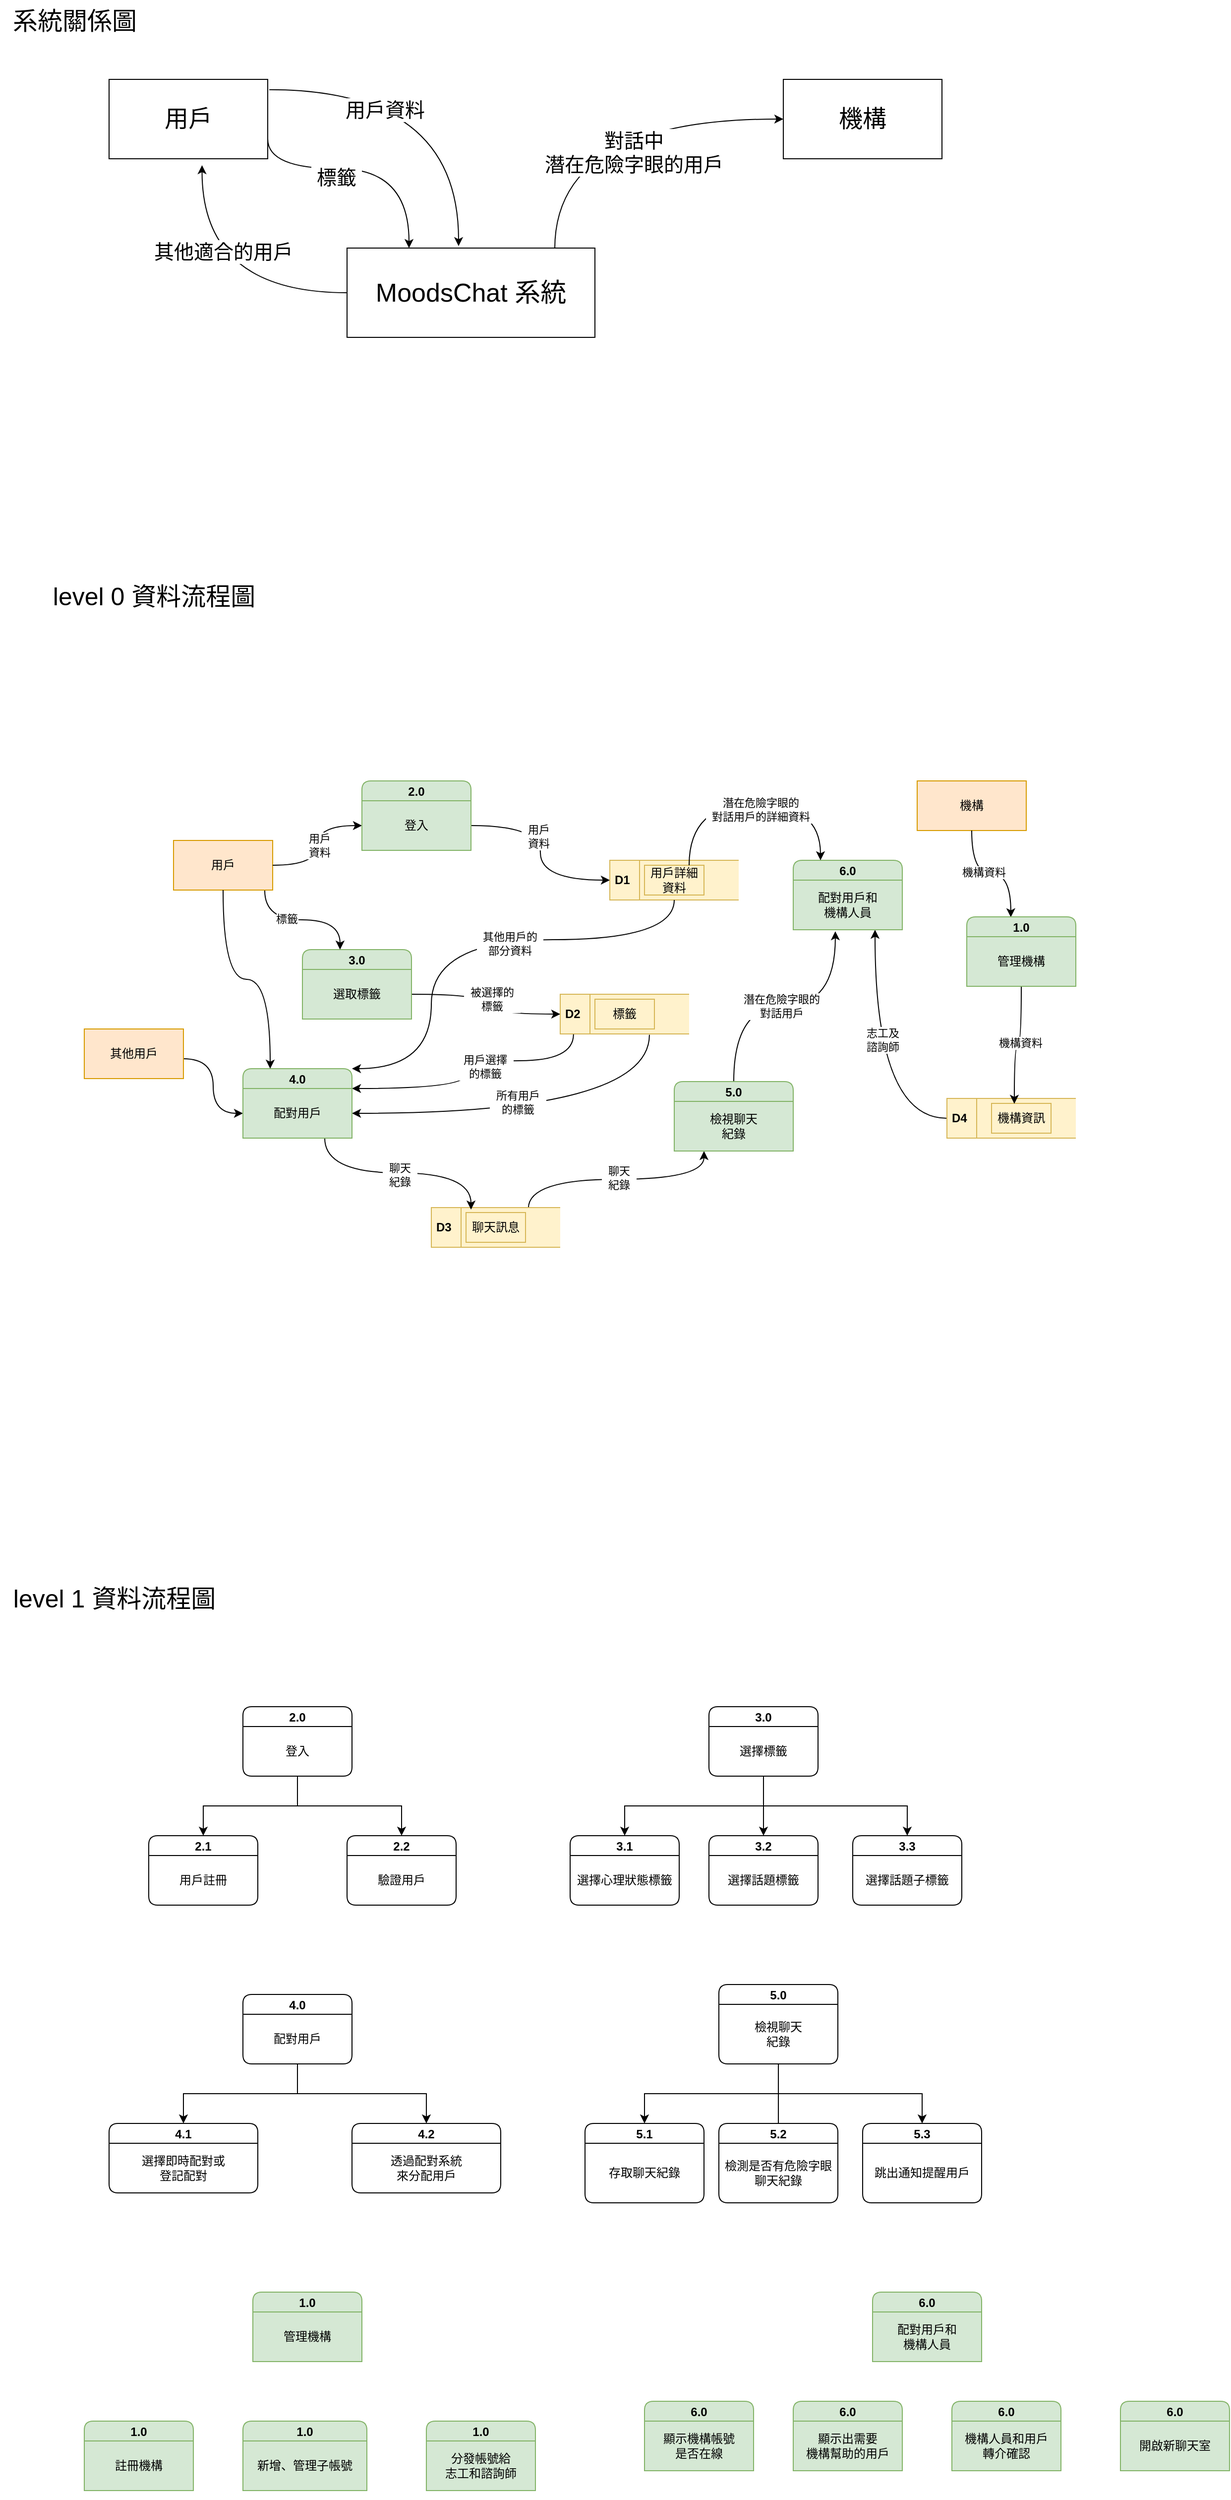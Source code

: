 <mxfile version="22.1.3" type="github">
  <diagram name="Page-1" id="b520641d-4fe3-3701-9064-5fc419738815">
    <mxGraphModel dx="992" dy="1360" grid="1" gridSize="10" guides="1" tooltips="1" connect="1" arrows="1" fold="1" page="1" pageScale="1" pageWidth="1100" pageHeight="850" background="none" math="0" shadow="0">
      <root>
        <mxCell id="0" />
        <mxCell id="1" parent="0" />
        <mxCell id="XSnT0I2E9s_Pdc4EKmwq-57" value="&lt;font style=&quot;font-size: 25px;&quot;&gt;level 0 資料流程圖&lt;/font&gt;" style="text;html=1;align=center;verticalAlign=middle;resizable=0;points=[];autosize=1;strokeColor=none;fillColor=none;" vertex="1" parent="1">
          <mxGeometry x="70" y="-120" width="230" height="40" as="geometry" />
        </mxCell>
        <mxCell id="XSnT0I2E9s_Pdc4EKmwq-67" style="edgeStyle=orthogonalEdgeStyle;orthogonalLoop=1;jettySize=auto;html=1;entryX=0;entryY=0.5;entryDx=0;entryDy=0;exitX=0.838;exitY=0.01;exitDx=0;exitDy=0;exitPerimeter=0;curved=1;" edge="1" parent="1" source="XSnT0I2E9s_Pdc4EKmwq-58" target="XSnT0I2E9s_Pdc4EKmwq-60">
          <mxGeometry relative="1" as="geometry" />
        </mxCell>
        <mxCell id="XSnT0I2E9s_Pdc4EKmwq-69" value="&lt;font style=&quot;font-size: 20px;&quot;&gt;對話中&lt;br&gt;潛在危險字眼的用戶&lt;/font&gt;" style="edgeLabel;html=1;align=center;verticalAlign=middle;resizable=0;points=[];" vertex="1" connectable="0" parent="XSnT0I2E9s_Pdc4EKmwq-67">
          <mxGeometry x="-0.304" y="-2" relative="1" as="geometry">
            <mxPoint x="77" y="28" as="offset" />
          </mxGeometry>
        </mxCell>
        <mxCell id="XSnT0I2E9s_Pdc4EKmwq-58" value="&lt;font style=&quot;font-size: 26px;&quot;&gt;MoodsChat 系統&lt;/font&gt;" style="html=1;dashed=0;whiteSpace=wrap;" vertex="1" parent="1">
          <mxGeometry x="380" y="-450" width="250" height="90" as="geometry" />
        </mxCell>
        <mxCell id="XSnT0I2E9s_Pdc4EKmwq-73" style="edgeStyle=orthogonalEdgeStyle;orthogonalLoop=1;jettySize=auto;html=1;entryX=0.25;entryY=0;entryDx=0;entryDy=0;curved=1;exitX=1;exitY=0.75;exitDx=0;exitDy=0;" edge="1" parent="1" source="XSnT0I2E9s_Pdc4EKmwq-59" target="XSnT0I2E9s_Pdc4EKmwq-58">
          <mxGeometry relative="1" as="geometry">
            <Array as="points">
              <mxPoint x="300" y="-530" />
              <mxPoint x="443" y="-530" />
            </Array>
          </mxGeometry>
        </mxCell>
        <mxCell id="XSnT0I2E9s_Pdc4EKmwq-74" value="&lt;font style=&quot;font-size: 20px;&quot;&gt;&amp;nbsp;標籤&amp;nbsp;&lt;/font&gt;" style="edgeLabel;html=1;align=center;verticalAlign=middle;resizable=0;points=[];" vertex="1" connectable="0" parent="XSnT0I2E9s_Pdc4EKmwq-73">
          <mxGeometry x="-0.35" y="-8" relative="1" as="geometry">
            <mxPoint x="17" as="offset" />
          </mxGeometry>
        </mxCell>
        <mxCell id="XSnT0I2E9s_Pdc4EKmwq-59" value="&lt;font style=&quot;font-size: 24px;&quot;&gt;用戶&lt;/font&gt;" style="html=1;dashed=0;whiteSpace=wrap;" vertex="1" parent="1">
          <mxGeometry x="140" y="-620" width="160" height="80" as="geometry" />
        </mxCell>
        <mxCell id="XSnT0I2E9s_Pdc4EKmwq-60" value="&lt;font style=&quot;font-size: 24px;&quot;&gt;機構&lt;/font&gt;" style="html=1;dashed=0;whiteSpace=wrap;" vertex="1" parent="1">
          <mxGeometry x="820" y="-620" width="160" height="80" as="geometry" />
        </mxCell>
        <mxCell id="XSnT0I2E9s_Pdc4EKmwq-61" style="edgeStyle=orthogonalEdgeStyle;orthogonalLoop=1;jettySize=auto;html=1;curved=1;exitX=1.01;exitY=0.13;exitDx=0;exitDy=0;exitPerimeter=0;entryX=0.45;entryY=-0.022;entryDx=0;entryDy=0;entryPerimeter=0;" edge="1" parent="1" source="XSnT0I2E9s_Pdc4EKmwq-59" target="XSnT0I2E9s_Pdc4EKmwq-58">
          <mxGeometry relative="1" as="geometry">
            <mxPoint x="490" y="-460" as="targetPoint" />
          </mxGeometry>
        </mxCell>
        <mxCell id="XSnT0I2E9s_Pdc4EKmwq-62" value="&lt;font style=&quot;font-size: 20px;&quot;&gt;&amp;nbsp; 用戶資料&amp;nbsp;&amp;nbsp;&lt;/font&gt;" style="edgeLabel;html=1;align=center;verticalAlign=middle;resizable=0;points=[];" vertex="1" connectable="0" parent="XSnT0I2E9s_Pdc4EKmwq-61">
          <mxGeometry x="-0.335" y="-19" relative="1" as="geometry">
            <mxPoint as="offset" />
          </mxGeometry>
        </mxCell>
        <mxCell id="XSnT0I2E9s_Pdc4EKmwq-63" style="edgeStyle=orthogonalEdgeStyle;orthogonalLoop=1;jettySize=auto;html=1;entryX=0.586;entryY=1.081;entryDx=0;entryDy=0;entryPerimeter=0;curved=1;" edge="1" parent="1" source="XSnT0I2E9s_Pdc4EKmwq-58" target="XSnT0I2E9s_Pdc4EKmwq-59">
          <mxGeometry relative="1" as="geometry" />
        </mxCell>
        <mxCell id="XSnT0I2E9s_Pdc4EKmwq-66" value="&lt;font style=&quot;font-size: 20px;&quot;&gt;&amp;nbsp; 其他適合的用戶&amp;nbsp;&amp;nbsp;&lt;/font&gt;" style="edgeLabel;html=1;align=center;verticalAlign=middle;resizable=0;points=[];" vertex="1" connectable="0" parent="XSnT0I2E9s_Pdc4EKmwq-63">
          <mxGeometry x="0.374" y="-21" relative="1" as="geometry">
            <mxPoint as="offset" />
          </mxGeometry>
        </mxCell>
        <mxCell id="XSnT0I2E9s_Pdc4EKmwq-75" value="&lt;font style=&quot;font-size: 25px;&quot;&gt;系統關係圖&lt;/font&gt;" style="text;html=1;align=center;verticalAlign=middle;resizable=0;points=[];autosize=1;strokeColor=none;fillColor=none;" vertex="1" parent="1">
          <mxGeometry x="30" y="-700" width="150" height="40" as="geometry" />
        </mxCell>
        <mxCell id="XSnT0I2E9s_Pdc4EKmwq-78" value="2.0" style="swimlane;fontStyle=1;childLayout=stackLayout;horizontal=1;startSize=20;fillColor=#ffffff;horizontalStack=0;resizeParent=1;resizeParentMax=0;resizeLast=0;collapsible=0;marginBottom=0;swimlaneFillColor=#ffffff;rounded=1;fontFamily=Helvetica;verticalAlign=middle;" vertex="1" parent="1">
          <mxGeometry x="275" y="1020" width="110" height="70" as="geometry" />
        </mxCell>
        <mxCell id="XSnT0I2E9s_Pdc4EKmwq-79" value="登入" style="text;html=1;strokeColor=none;fillColor=none;align=center;verticalAlign=middle;whiteSpace=wrap;rounded=0;" vertex="1" parent="XSnT0I2E9s_Pdc4EKmwq-78">
          <mxGeometry y="20" width="110" height="50" as="geometry" />
        </mxCell>
        <mxCell id="XSnT0I2E9s_Pdc4EKmwq-80" style="edgeStyle=orthogonalEdgeStyle;rounded=0;orthogonalLoop=1;jettySize=auto;html=1;exitX=0.5;exitY=1;exitDx=0;exitDy=0;" edge="1" parent="XSnT0I2E9s_Pdc4EKmwq-78" source="XSnT0I2E9s_Pdc4EKmwq-79" target="XSnT0I2E9s_Pdc4EKmwq-79">
          <mxGeometry relative="1" as="geometry" />
        </mxCell>
        <mxCell id="XSnT0I2E9s_Pdc4EKmwq-82" value="&lt;font style=&quot;font-size: 25px;&quot;&gt;level 1 資料流程圖&lt;/font&gt;" style="text;html=1;align=center;verticalAlign=middle;resizable=0;points=[];autosize=1;strokeColor=none;fillColor=none;" vertex="1" parent="1">
          <mxGeometry x="30" y="890" width="230" height="40" as="geometry" />
        </mxCell>
        <mxCell id="XSnT0I2E9s_Pdc4EKmwq-83" value="2.1" style="swimlane;fontStyle=1;childLayout=stackLayout;horizontal=1;startSize=20;fillColor=#ffffff;horizontalStack=0;resizeParent=1;resizeParentMax=0;resizeLast=0;collapsible=0;marginBottom=0;swimlaneFillColor=#ffffff;rounded=1;fontFamily=Helvetica;verticalAlign=middle;" vertex="1" parent="1">
          <mxGeometry x="180" y="1150" width="110" height="70" as="geometry" />
        </mxCell>
        <mxCell id="XSnT0I2E9s_Pdc4EKmwq-84" value="用戶註冊" style="text;html=1;strokeColor=none;fillColor=none;align=center;verticalAlign=middle;whiteSpace=wrap;rounded=0;" vertex="1" parent="XSnT0I2E9s_Pdc4EKmwq-83">
          <mxGeometry y="20" width="110" height="50" as="geometry" />
        </mxCell>
        <mxCell id="XSnT0I2E9s_Pdc4EKmwq-85" style="edgeStyle=orthogonalEdgeStyle;rounded=0;orthogonalLoop=1;jettySize=auto;html=1;exitX=0.5;exitY=1;exitDx=0;exitDy=0;" edge="1" parent="XSnT0I2E9s_Pdc4EKmwq-83" source="XSnT0I2E9s_Pdc4EKmwq-84" target="XSnT0I2E9s_Pdc4EKmwq-84">
          <mxGeometry relative="1" as="geometry" />
        </mxCell>
        <mxCell id="XSnT0I2E9s_Pdc4EKmwq-86" value="2.2" style="swimlane;fontStyle=1;childLayout=stackLayout;horizontal=1;startSize=20;fillColor=#ffffff;horizontalStack=0;resizeParent=1;resizeParentMax=0;resizeLast=0;collapsible=0;marginBottom=0;swimlaneFillColor=#ffffff;rounded=1;fontFamily=Helvetica;verticalAlign=middle;" vertex="1" parent="1">
          <mxGeometry x="380" y="1150" width="110" height="70" as="geometry" />
        </mxCell>
        <mxCell id="XSnT0I2E9s_Pdc4EKmwq-87" value="驗證用戶" style="text;html=1;strokeColor=none;fillColor=none;align=center;verticalAlign=middle;whiteSpace=wrap;rounded=0;" vertex="1" parent="XSnT0I2E9s_Pdc4EKmwq-86">
          <mxGeometry y="20" width="110" height="50" as="geometry" />
        </mxCell>
        <mxCell id="XSnT0I2E9s_Pdc4EKmwq-88" style="edgeStyle=orthogonalEdgeStyle;rounded=0;orthogonalLoop=1;jettySize=auto;html=1;exitX=0.5;exitY=1;exitDx=0;exitDy=0;" edge="1" parent="XSnT0I2E9s_Pdc4EKmwq-86" source="XSnT0I2E9s_Pdc4EKmwq-87" target="XSnT0I2E9s_Pdc4EKmwq-87">
          <mxGeometry relative="1" as="geometry" />
        </mxCell>
        <mxCell id="XSnT0I2E9s_Pdc4EKmwq-89" style="edgeStyle=orthogonalEdgeStyle;rounded=0;orthogonalLoop=1;jettySize=auto;html=1;entryX=0.5;entryY=0;entryDx=0;entryDy=0;" edge="1" parent="1" source="XSnT0I2E9s_Pdc4EKmwq-79" target="XSnT0I2E9s_Pdc4EKmwq-83">
          <mxGeometry relative="1" as="geometry">
            <mxPoint x="330" y="1130" as="targetPoint" />
          </mxGeometry>
        </mxCell>
        <mxCell id="XSnT0I2E9s_Pdc4EKmwq-90" style="edgeStyle=orthogonalEdgeStyle;rounded=0;orthogonalLoop=1;jettySize=auto;html=1;entryX=0.5;entryY=0;entryDx=0;entryDy=0;" edge="1" parent="1" source="XSnT0I2E9s_Pdc4EKmwq-79" target="XSnT0I2E9s_Pdc4EKmwq-86">
          <mxGeometry relative="1" as="geometry" />
        </mxCell>
        <mxCell id="XSnT0I2E9s_Pdc4EKmwq-91" value="3.0" style="swimlane;fontStyle=1;childLayout=stackLayout;horizontal=1;startSize=20;fillColor=#ffffff;horizontalStack=0;resizeParent=1;resizeParentMax=0;resizeLast=0;collapsible=0;marginBottom=0;swimlaneFillColor=#ffffff;rounded=1;fontFamily=Helvetica;verticalAlign=middle;" vertex="1" parent="1">
          <mxGeometry x="745" y="1020" width="110" height="70" as="geometry" />
        </mxCell>
        <mxCell id="XSnT0I2E9s_Pdc4EKmwq-92" style="edgeStyle=orthogonalEdgeStyle;rounded=0;orthogonalLoop=1;jettySize=auto;html=1;exitX=0.5;exitY=1;exitDx=0;exitDy=0;" edge="1" parent="XSnT0I2E9s_Pdc4EKmwq-91" source="XSnT0I2E9s_Pdc4EKmwq-93" target="XSnT0I2E9s_Pdc4EKmwq-93">
          <mxGeometry relative="1" as="geometry" />
        </mxCell>
        <mxCell id="XSnT0I2E9s_Pdc4EKmwq-93" value="選擇標籤" style="text;html=1;strokeColor=none;fillColor=none;align=center;verticalAlign=middle;whiteSpace=wrap;rounded=0;" vertex="1" parent="XSnT0I2E9s_Pdc4EKmwq-91">
          <mxGeometry y="20" width="110" height="50" as="geometry" />
        </mxCell>
        <mxCell id="XSnT0I2E9s_Pdc4EKmwq-98" value="3.1" style="swimlane;fontStyle=1;childLayout=stackLayout;horizontal=1;startSize=20;fillColor=#ffffff;horizontalStack=0;resizeParent=1;resizeParentMax=0;resizeLast=0;collapsible=0;marginBottom=0;swimlaneFillColor=#ffffff;rounded=1;fontFamily=Helvetica;verticalAlign=middle;" vertex="1" parent="1">
          <mxGeometry x="605" y="1150" width="110" height="70" as="geometry" />
        </mxCell>
        <mxCell id="XSnT0I2E9s_Pdc4EKmwq-99" value="選擇心理狀態標籤" style="text;html=1;strokeColor=none;fillColor=none;align=center;verticalAlign=middle;whiteSpace=wrap;rounded=0;" vertex="1" parent="XSnT0I2E9s_Pdc4EKmwq-98">
          <mxGeometry y="20" width="110" height="50" as="geometry" />
        </mxCell>
        <mxCell id="XSnT0I2E9s_Pdc4EKmwq-100" style="edgeStyle=orthogonalEdgeStyle;rounded=0;orthogonalLoop=1;jettySize=auto;html=1;exitX=0.5;exitY=1;exitDx=0;exitDy=0;" edge="1" parent="XSnT0I2E9s_Pdc4EKmwq-98" source="XSnT0I2E9s_Pdc4EKmwq-99" target="XSnT0I2E9s_Pdc4EKmwq-99">
          <mxGeometry relative="1" as="geometry" />
        </mxCell>
        <mxCell id="XSnT0I2E9s_Pdc4EKmwq-101" style="edgeStyle=orthogonalEdgeStyle;rounded=0;orthogonalLoop=1;jettySize=auto;html=1;entryX=0.5;entryY=0;entryDx=0;entryDy=0;" edge="1" parent="1" source="XSnT0I2E9s_Pdc4EKmwq-93" target="XSnT0I2E9s_Pdc4EKmwq-98">
          <mxGeometry relative="1" as="geometry">
            <Array as="points">
              <mxPoint x="800" y="1120" />
              <mxPoint x="660" y="1120" />
            </Array>
          </mxGeometry>
        </mxCell>
        <mxCell id="XSnT0I2E9s_Pdc4EKmwq-108" value="3.2" style="swimlane;fontStyle=1;childLayout=stackLayout;horizontal=1;startSize=20;fillColor=#ffffff;horizontalStack=0;resizeParent=1;resizeParentMax=0;resizeLast=0;collapsible=0;marginBottom=0;swimlaneFillColor=#ffffff;rounded=1;fontFamily=Helvetica;verticalAlign=middle;" vertex="1" parent="1">
          <mxGeometry x="745" y="1150" width="110" height="70" as="geometry" />
        </mxCell>
        <mxCell id="XSnT0I2E9s_Pdc4EKmwq-109" value="選擇話題標籤" style="text;html=1;strokeColor=none;fillColor=none;align=center;verticalAlign=middle;whiteSpace=wrap;rounded=0;" vertex="1" parent="XSnT0I2E9s_Pdc4EKmwq-108">
          <mxGeometry y="20" width="110" height="50" as="geometry" />
        </mxCell>
        <mxCell id="XSnT0I2E9s_Pdc4EKmwq-110" style="edgeStyle=orthogonalEdgeStyle;rounded=0;orthogonalLoop=1;jettySize=auto;html=1;exitX=0.5;exitY=1;exitDx=0;exitDy=0;" edge="1" parent="XSnT0I2E9s_Pdc4EKmwq-108" source="XSnT0I2E9s_Pdc4EKmwq-109" target="XSnT0I2E9s_Pdc4EKmwq-109">
          <mxGeometry relative="1" as="geometry" />
        </mxCell>
        <mxCell id="XSnT0I2E9s_Pdc4EKmwq-113" style="edgeStyle=orthogonalEdgeStyle;rounded=0;orthogonalLoop=1;jettySize=auto;html=1;" edge="1" parent="1" source="XSnT0I2E9s_Pdc4EKmwq-93" target="XSnT0I2E9s_Pdc4EKmwq-108">
          <mxGeometry relative="1" as="geometry" />
        </mxCell>
        <mxCell id="XSnT0I2E9s_Pdc4EKmwq-114" value="3.3" style="swimlane;fontStyle=1;childLayout=stackLayout;horizontal=1;startSize=20;fillColor=#ffffff;horizontalStack=0;resizeParent=1;resizeParentMax=0;resizeLast=0;collapsible=0;marginBottom=0;swimlaneFillColor=#ffffff;rounded=1;fontFamily=Helvetica;verticalAlign=middle;" vertex="1" parent="1">
          <mxGeometry x="890" y="1150" width="110" height="70" as="geometry" />
        </mxCell>
        <mxCell id="XSnT0I2E9s_Pdc4EKmwq-115" value="選擇話題子標籤" style="text;html=1;strokeColor=none;fillColor=none;align=center;verticalAlign=middle;whiteSpace=wrap;rounded=0;" vertex="1" parent="XSnT0I2E9s_Pdc4EKmwq-114">
          <mxGeometry y="20" width="110" height="50" as="geometry" />
        </mxCell>
        <mxCell id="XSnT0I2E9s_Pdc4EKmwq-116" style="edgeStyle=orthogonalEdgeStyle;rounded=0;orthogonalLoop=1;jettySize=auto;html=1;exitX=0.5;exitY=1;exitDx=0;exitDy=0;" edge="1" parent="XSnT0I2E9s_Pdc4EKmwq-114" source="XSnT0I2E9s_Pdc4EKmwq-115" target="XSnT0I2E9s_Pdc4EKmwq-115">
          <mxGeometry relative="1" as="geometry" />
        </mxCell>
        <mxCell id="XSnT0I2E9s_Pdc4EKmwq-117" style="edgeStyle=orthogonalEdgeStyle;rounded=0;orthogonalLoop=1;jettySize=auto;html=1;entryX=0.5;entryY=0;entryDx=0;entryDy=0;" edge="1" parent="1" source="XSnT0I2E9s_Pdc4EKmwq-93" target="XSnT0I2E9s_Pdc4EKmwq-114">
          <mxGeometry relative="1" as="geometry">
            <Array as="points">
              <mxPoint x="800" y="1120" />
              <mxPoint x="945" y="1120" />
            </Array>
          </mxGeometry>
        </mxCell>
        <mxCell id="XSnT0I2E9s_Pdc4EKmwq-121" value="4.0" style="swimlane;fontStyle=1;childLayout=stackLayout;horizontal=1;startSize=20;fillColor=#ffffff;horizontalStack=0;resizeParent=1;resizeParentMax=0;resizeLast=0;collapsible=0;marginBottom=0;swimlaneFillColor=#ffffff;rounded=1;fontFamily=Helvetica;verticalAlign=middle;" vertex="1" parent="1">
          <mxGeometry x="275" y="1310" width="110" height="70" as="geometry" />
        </mxCell>
        <mxCell id="XSnT0I2E9s_Pdc4EKmwq-122" style="edgeStyle=orthogonalEdgeStyle;rounded=0;orthogonalLoop=1;jettySize=auto;html=1;exitX=0.5;exitY=1;exitDx=0;exitDy=0;" edge="1" parent="XSnT0I2E9s_Pdc4EKmwq-121" source="XSnT0I2E9s_Pdc4EKmwq-123" target="XSnT0I2E9s_Pdc4EKmwq-123">
          <mxGeometry relative="1" as="geometry" />
        </mxCell>
        <mxCell id="XSnT0I2E9s_Pdc4EKmwq-123" value="配對用戶" style="text;html=1;strokeColor=none;fillColor=none;align=center;verticalAlign=middle;whiteSpace=wrap;rounded=0;" vertex="1" parent="XSnT0I2E9s_Pdc4EKmwq-121">
          <mxGeometry y="20" width="110" height="50" as="geometry" />
        </mxCell>
        <mxCell id="XSnT0I2E9s_Pdc4EKmwq-124" value="4.2" style="swimlane;fontStyle=1;childLayout=stackLayout;horizontal=1;startSize=20;fillColor=#ffffff;horizontalStack=0;resizeParent=1;resizeParentMax=0;resizeLast=0;collapsible=0;marginBottom=0;swimlaneFillColor=#ffffff;rounded=1;fontFamily=Helvetica;verticalAlign=middle;" vertex="1" parent="1">
          <mxGeometry x="385" y="1440" width="150" height="70" as="geometry" />
        </mxCell>
        <mxCell id="XSnT0I2E9s_Pdc4EKmwq-125" style="edgeStyle=orthogonalEdgeStyle;rounded=0;orthogonalLoop=1;jettySize=auto;html=1;exitX=0.5;exitY=1;exitDx=0;exitDy=0;" edge="1" parent="XSnT0I2E9s_Pdc4EKmwq-124" source="XSnT0I2E9s_Pdc4EKmwq-126" target="XSnT0I2E9s_Pdc4EKmwq-126">
          <mxGeometry relative="1" as="geometry" />
        </mxCell>
        <mxCell id="XSnT0I2E9s_Pdc4EKmwq-126" value="透過配對系統&lt;br&gt;來分配用戶" style="text;html=1;strokeColor=none;fillColor=none;align=center;verticalAlign=middle;whiteSpace=wrap;rounded=0;" vertex="1" parent="XSnT0I2E9s_Pdc4EKmwq-124">
          <mxGeometry y="20" width="150" height="50" as="geometry" />
        </mxCell>
        <mxCell id="XSnT0I2E9s_Pdc4EKmwq-128" style="edgeStyle=orthogonalEdgeStyle;rounded=0;orthogonalLoop=1;jettySize=auto;html=1;entryX=0.5;entryY=0;entryDx=0;entryDy=0;" edge="1" parent="1" source="XSnT0I2E9s_Pdc4EKmwq-123" target="XSnT0I2E9s_Pdc4EKmwq-124">
          <mxGeometry relative="1" as="geometry" />
        </mxCell>
        <mxCell id="XSnT0I2E9s_Pdc4EKmwq-129" value="4.1" style="swimlane;fontStyle=1;childLayout=stackLayout;horizontal=1;startSize=20;fillColor=#ffffff;horizontalStack=0;resizeParent=1;resizeParentMax=0;resizeLast=0;collapsible=0;marginBottom=0;swimlaneFillColor=#ffffff;rounded=1;fontFamily=Helvetica;verticalAlign=middle;" vertex="1" parent="1">
          <mxGeometry x="140" y="1440" width="150" height="70" as="geometry" />
        </mxCell>
        <mxCell id="XSnT0I2E9s_Pdc4EKmwq-130" style="edgeStyle=orthogonalEdgeStyle;rounded=0;orthogonalLoop=1;jettySize=auto;html=1;exitX=0.5;exitY=1;exitDx=0;exitDy=0;" edge="1" parent="XSnT0I2E9s_Pdc4EKmwq-129" source="XSnT0I2E9s_Pdc4EKmwq-131" target="XSnT0I2E9s_Pdc4EKmwq-131">
          <mxGeometry relative="1" as="geometry" />
        </mxCell>
        <mxCell id="XSnT0I2E9s_Pdc4EKmwq-131" value="選擇即時配對或&lt;br&gt;登記配對" style="text;html=1;strokeColor=none;fillColor=none;align=center;verticalAlign=middle;whiteSpace=wrap;rounded=0;" vertex="1" parent="XSnT0I2E9s_Pdc4EKmwq-129">
          <mxGeometry y="20" width="150" height="50" as="geometry" />
        </mxCell>
        <mxCell id="XSnT0I2E9s_Pdc4EKmwq-133" style="edgeStyle=orthogonalEdgeStyle;rounded=0;orthogonalLoop=1;jettySize=auto;html=1;entryX=0.5;entryY=0;entryDx=0;entryDy=0;" edge="1" parent="1" source="XSnT0I2E9s_Pdc4EKmwq-123" target="XSnT0I2E9s_Pdc4EKmwq-129">
          <mxGeometry relative="1" as="geometry" />
        </mxCell>
        <mxCell id="XSnT0I2E9s_Pdc4EKmwq-144" value="" style="edgeStyle=orthogonalEdgeStyle;rounded=0;orthogonalLoop=1;jettySize=auto;html=1;" edge="1" parent="1" source="XSnT0I2E9s_Pdc4EKmwq-134" target="XSnT0I2E9s_Pdc4EKmwq-143">
          <mxGeometry relative="1" as="geometry" />
        </mxCell>
        <mxCell id="XSnT0I2E9s_Pdc4EKmwq-134" value="5.0" style="swimlane;fontStyle=1;childLayout=stackLayout;horizontal=1;startSize=20;fillColor=#ffffff;horizontalStack=0;resizeParent=1;resizeParentMax=0;resizeLast=0;collapsible=0;marginBottom=0;swimlaneFillColor=#ffffff;rounded=1;fontFamily=Helvetica;verticalAlign=middle;" vertex="1" parent="1">
          <mxGeometry x="755" y="1300" width="120" height="80" as="geometry" />
        </mxCell>
        <mxCell id="XSnT0I2E9s_Pdc4EKmwq-135" style="edgeStyle=orthogonalEdgeStyle;rounded=0;orthogonalLoop=1;jettySize=auto;html=1;exitX=0.5;exitY=1;exitDx=0;exitDy=0;" edge="1" parent="XSnT0I2E9s_Pdc4EKmwq-134" source="XSnT0I2E9s_Pdc4EKmwq-136" target="XSnT0I2E9s_Pdc4EKmwq-136">
          <mxGeometry relative="1" as="geometry" />
        </mxCell>
        <mxCell id="XSnT0I2E9s_Pdc4EKmwq-136" value="檢視聊天&lt;br&gt;紀錄" style="text;html=1;strokeColor=none;fillColor=none;align=center;verticalAlign=middle;whiteSpace=wrap;rounded=0;" vertex="1" parent="XSnT0I2E9s_Pdc4EKmwq-134">
          <mxGeometry y="20" width="120" height="60" as="geometry" />
        </mxCell>
        <mxCell id="XSnT0I2E9s_Pdc4EKmwq-137" value="5.1" style="swimlane;fontStyle=1;childLayout=stackLayout;horizontal=1;startSize=20;fillColor=#ffffff;horizontalStack=0;resizeParent=1;resizeParentMax=0;resizeLast=0;collapsible=0;marginBottom=0;swimlaneFillColor=#ffffff;rounded=1;fontFamily=Helvetica;verticalAlign=middle;" vertex="1" parent="1">
          <mxGeometry x="620" y="1440" width="120" height="80" as="geometry" />
        </mxCell>
        <mxCell id="XSnT0I2E9s_Pdc4EKmwq-138" style="edgeStyle=orthogonalEdgeStyle;rounded=0;orthogonalLoop=1;jettySize=auto;html=1;exitX=0.5;exitY=1;exitDx=0;exitDy=0;" edge="1" parent="XSnT0I2E9s_Pdc4EKmwq-137" source="XSnT0I2E9s_Pdc4EKmwq-139" target="XSnT0I2E9s_Pdc4EKmwq-139">
          <mxGeometry relative="1" as="geometry" />
        </mxCell>
        <mxCell id="XSnT0I2E9s_Pdc4EKmwq-139" value="存取聊天紀錄" style="text;html=1;strokeColor=none;fillColor=none;align=center;verticalAlign=middle;whiteSpace=wrap;rounded=0;" vertex="1" parent="XSnT0I2E9s_Pdc4EKmwq-137">
          <mxGeometry y="20" width="120" height="60" as="geometry" />
        </mxCell>
        <mxCell id="XSnT0I2E9s_Pdc4EKmwq-140" style="edgeStyle=orthogonalEdgeStyle;rounded=0;orthogonalLoop=1;jettySize=auto;html=1;entryX=0.5;entryY=0;entryDx=0;entryDy=0;" edge="1" parent="1" source="XSnT0I2E9s_Pdc4EKmwq-136" target="XSnT0I2E9s_Pdc4EKmwq-137">
          <mxGeometry relative="1" as="geometry">
            <Array as="points">
              <mxPoint x="815" y="1410" />
              <mxPoint x="680" y="1410" />
            </Array>
          </mxGeometry>
        </mxCell>
        <mxCell id="XSnT0I2E9s_Pdc4EKmwq-141" value="5.2" style="swimlane;fontStyle=1;childLayout=stackLayout;horizontal=1;startSize=20;fillColor=#ffffff;horizontalStack=0;resizeParent=1;resizeParentMax=0;resizeLast=0;collapsible=0;marginBottom=0;swimlaneFillColor=#ffffff;rounded=1;fontFamily=Helvetica;verticalAlign=middle;" vertex="1" parent="1">
          <mxGeometry x="755" y="1440" width="120" height="80" as="geometry" />
        </mxCell>
        <mxCell id="XSnT0I2E9s_Pdc4EKmwq-142" style="edgeStyle=orthogonalEdgeStyle;rounded=0;orthogonalLoop=1;jettySize=auto;html=1;exitX=0.5;exitY=1;exitDx=0;exitDy=0;" edge="1" parent="XSnT0I2E9s_Pdc4EKmwq-141" source="XSnT0I2E9s_Pdc4EKmwq-143" target="XSnT0I2E9s_Pdc4EKmwq-143">
          <mxGeometry relative="1" as="geometry" />
        </mxCell>
        <mxCell id="XSnT0I2E9s_Pdc4EKmwq-143" value="檢測是否有危險字眼聊天紀錄" style="text;html=1;strokeColor=none;fillColor=none;align=center;verticalAlign=middle;whiteSpace=wrap;rounded=0;" vertex="1" parent="XSnT0I2E9s_Pdc4EKmwq-141">
          <mxGeometry y="20" width="120" height="60" as="geometry" />
        </mxCell>
        <mxCell id="XSnT0I2E9s_Pdc4EKmwq-145" value="5.3" style="swimlane;fontStyle=1;childLayout=stackLayout;horizontal=1;startSize=20;fillColor=#ffffff;horizontalStack=0;resizeParent=1;resizeParentMax=0;resizeLast=0;collapsible=0;marginBottom=0;swimlaneFillColor=#ffffff;rounded=1;fontFamily=Helvetica;verticalAlign=middle;" vertex="1" parent="1">
          <mxGeometry x="900" y="1440" width="120" height="80" as="geometry" />
        </mxCell>
        <mxCell id="XSnT0I2E9s_Pdc4EKmwq-146" style="edgeStyle=orthogonalEdgeStyle;rounded=0;orthogonalLoop=1;jettySize=auto;html=1;exitX=0.5;exitY=1;exitDx=0;exitDy=0;" edge="1" parent="XSnT0I2E9s_Pdc4EKmwq-145" source="XSnT0I2E9s_Pdc4EKmwq-147" target="XSnT0I2E9s_Pdc4EKmwq-147">
          <mxGeometry relative="1" as="geometry" />
        </mxCell>
        <mxCell id="XSnT0I2E9s_Pdc4EKmwq-147" value="跳出通知提醒用戶" style="text;html=1;strokeColor=none;fillColor=none;align=center;verticalAlign=middle;whiteSpace=wrap;rounded=0;" vertex="1" parent="XSnT0I2E9s_Pdc4EKmwq-145">
          <mxGeometry y="20" width="120" height="60" as="geometry" />
        </mxCell>
        <mxCell id="XSnT0I2E9s_Pdc4EKmwq-148" style="edgeStyle=orthogonalEdgeStyle;rounded=0;orthogonalLoop=1;jettySize=auto;html=1;" edge="1" parent="1" source="XSnT0I2E9s_Pdc4EKmwq-136" target="XSnT0I2E9s_Pdc4EKmwq-145">
          <mxGeometry relative="1" as="geometry">
            <Array as="points">
              <mxPoint x="815" y="1410" />
              <mxPoint x="960" y="1410" />
            </Array>
          </mxGeometry>
        </mxCell>
        <mxCell id="XSnT0I2E9s_Pdc4EKmwq-27" value="機構" style="html=1;dashed=0;whiteSpace=wrap;container=0;fillColor=#ffe6cc;strokeColor=#d79b00;" vertex="1" parent="1">
          <mxGeometry x="955" y="87" width="110" height="50" as="geometry" />
        </mxCell>
        <mxCell id="XSnT0I2E9s_Pdc4EKmwq-166" style="edgeStyle=orthogonalEdgeStyle;orthogonalLoop=1;jettySize=auto;html=1;entryX=0.404;entryY=0.006;entryDx=0;entryDy=0;entryPerimeter=0;curved=1;" edge="1" parent="1" source="XSnT0I2E9s_Pdc4EKmwq-27" target="XSnT0I2E9s_Pdc4EKmwq-163">
          <mxGeometry relative="1" as="geometry" />
        </mxCell>
        <mxCell id="XSnT0I2E9s_Pdc4EKmwq-167" value="機構資料" style="edgeLabel;html=1;align=center;verticalAlign=middle;resizable=0;points=[];container=0;" vertex="1" connectable="0" parent="XSnT0I2E9s_Pdc4EKmwq-166">
          <mxGeometry x="-0.125" y="2" relative="1" as="geometry">
            <mxPoint as="offset" />
          </mxGeometry>
        </mxCell>
        <mxCell id="DQgmJm5E7RuLA71w_BIT-6" value="&lt;b&gt;D1&lt;/b&gt;" style="html=1;dashed=0;whiteSpace=wrap;shape=mxgraph.dfd.dataStoreID;align=left;spacingLeft=3;points=[[0,0],[0.5,0],[1,0],[0,0.5],[1,0.5],[0,1],[0.5,1],[1,1]];container=0;fillColor=#fff2cc;strokeColor=#d6b656;" parent="1" vertex="1">
          <mxGeometry x="645" y="167" width="130" height="40" as="geometry" />
        </mxCell>
        <mxCell id="DQgmJm5E7RuLA71w_BIT-10" value="用戶" style="html=1;dashed=0;whiteSpace=wrap;container=0;fillColor=#ffe6cc;strokeColor=#d79b00;" parent="1" vertex="1">
          <mxGeometry x="205" y="147" width="100" height="50" as="geometry" />
        </mxCell>
        <mxCell id="DQgmJm5E7RuLA71w_BIT-11" value="2.0" style="swimlane;fontStyle=1;childLayout=stackLayout;horizontal=1;startSize=20;fillColor=#d5e8d4;horizontalStack=0;resizeParent=1;resizeParentMax=0;resizeLast=0;collapsible=0;marginBottom=0;swimlaneFillColor=#ffffff;rounded=1;fontFamily=Helvetica;verticalAlign=middle;container=0;strokeColor=#82b366;" parent="1" vertex="1">
          <mxGeometry x="395" y="87" width="110" height="70" as="geometry" />
        </mxCell>
        <mxCell id="XSnT0I2E9s_Pdc4EKmwq-8" style="edgeStyle=orthogonalEdgeStyle;orthogonalLoop=1;jettySize=auto;html=1;entryX=0;entryY=0.5;entryDx=0;entryDy=0;curved=1;" edge="1" parent="1" source="DQgmJm5E7RuLA71w_BIT-10" target="oVbfc0MDXnG8jit9gMaF-4">
          <mxGeometry relative="1" as="geometry" />
        </mxCell>
        <mxCell id="XSnT0I2E9s_Pdc4EKmwq-9" value="&amp;nbsp; 用戶&amp;nbsp;&amp;nbsp;&lt;br&gt;&amp;nbsp; 資料&amp;nbsp;&amp;nbsp;" style="edgeLabel;html=1;align=center;verticalAlign=middle;resizable=0;points=[];container=0;" vertex="1" connectable="0" parent="XSnT0I2E9s_Pdc4EKmwq-8">
          <mxGeometry x="0.003" y="-2" relative="1" as="geometry">
            <mxPoint as="offset" />
          </mxGeometry>
        </mxCell>
        <mxCell id="oVbfc0MDXnG8jit9gMaF-2" value="用戶詳細資料" style="text;html=1;strokeColor=#d6b656;fillColor=#fff2cc;align=center;verticalAlign=middle;whiteSpace=wrap;rounded=0;container=0;" parent="1" vertex="1">
          <mxGeometry x="680" y="172" width="60" height="30" as="geometry" />
        </mxCell>
        <mxCell id="oVbfc0MDXnG8jit9gMaF-8" value="3.0" style="swimlane;fontStyle=1;childLayout=stackLayout;horizontal=1;startSize=20;fillColor=#d5e8d4;horizontalStack=0;resizeParent=1;resizeParentMax=0;resizeLast=0;collapsible=0;marginBottom=0;swimlaneFillColor=#ffffff;rounded=1;fontFamily=Helvetica;verticalAlign=middle;container=0;strokeColor=#82b366;" parent="1" vertex="1">
          <mxGeometry x="335" y="257" width="110" height="70" as="geometry" />
        </mxCell>
        <mxCell id="oVbfc0MDXnG8jit9gMaF-13" style="edgeStyle=orthogonalEdgeStyle;orthogonalLoop=1;jettySize=auto;html=1;entryX=0.345;entryY=0;entryDx=0;entryDy=0;entryPerimeter=0;curved=1;exitX=0.92;exitY=1.01;exitDx=0;exitDy=0;exitPerimeter=0;" parent="1" source="DQgmJm5E7RuLA71w_BIT-10" target="oVbfc0MDXnG8jit9gMaF-8" edge="1">
          <mxGeometry relative="1" as="geometry" />
        </mxCell>
        <mxCell id="XSnT0I2E9s_Pdc4EKmwq-94" value="標籤" style="edgeLabel;html=1;align=center;verticalAlign=middle;resizable=0;points=[];container=0;" vertex="1" connectable="0" parent="oVbfc0MDXnG8jit9gMaF-13">
          <mxGeometry x="-0.241" y="1" relative="1" as="geometry">
            <mxPoint as="offset" />
          </mxGeometry>
        </mxCell>
        <mxCell id="oVbfc0MDXnG8jit9gMaF-15" value="&lt;b&gt;D2&lt;/b&gt;" style="html=1;dashed=0;whiteSpace=wrap;shape=mxgraph.dfd.dataStoreID;align=left;spacingLeft=3;points=[[0,0],[0.5,0],[1,0],[0,0.5],[1,0.5],[0,1],[0.5,1],[1,1]];container=0;fillColor=#fff2cc;strokeColor=#d6b656;" parent="1" vertex="1">
          <mxGeometry x="595" y="302" width="130" height="40" as="geometry" />
        </mxCell>
        <mxCell id="oVbfc0MDXnG8jit9gMaF-16" value="標籤" style="text;html=1;strokeColor=#d6b656;fillColor=#fff2cc;align=center;verticalAlign=middle;whiteSpace=wrap;rounded=0;container=0;" parent="1" vertex="1">
          <mxGeometry x="630" y="307" width="60" height="30" as="geometry" />
        </mxCell>
        <mxCell id="oVbfc0MDXnG8jit9gMaF-18" style="edgeStyle=orthogonalEdgeStyle;orthogonalLoop=1;jettySize=auto;html=1;entryX=0;entryY=0.5;entryDx=0;entryDy=0;curved=1;" parent="1" source="oVbfc0MDXnG8jit9gMaF-9" target="oVbfc0MDXnG8jit9gMaF-15" edge="1">
          <mxGeometry relative="1" as="geometry" />
        </mxCell>
        <mxCell id="oVbfc0MDXnG8jit9gMaF-20" value="&amp;nbsp; 被選擇的&amp;nbsp;&amp;nbsp;&lt;br&gt;標籤" style="edgeLabel;html=1;align=center;verticalAlign=middle;resizable=0;points=[];container=0;" parent="oVbfc0MDXnG8jit9gMaF-18" vertex="1" connectable="0">
          <mxGeometry x="-0.063" y="6" relative="1" as="geometry">
            <mxPoint as="offset" />
          </mxGeometry>
        </mxCell>
        <mxCell id="XSnT0I2E9s_Pdc4EKmwq-2" value="4.0" style="swimlane;fontStyle=1;childLayout=stackLayout;horizontal=1;startSize=20;fillColor=#d5e8d4;horizontalStack=0;resizeParent=1;resizeParentMax=0;resizeLast=0;collapsible=0;marginBottom=0;swimlaneFillColor=#ffffff;rounded=1;fontFamily=Helvetica;verticalAlign=middle;container=0;strokeColor=#82b366;" vertex="1" parent="1">
          <mxGeometry x="275" y="377" width="110" height="70" as="geometry" />
        </mxCell>
        <mxCell id="XSnT0I2E9s_Pdc4EKmwq-16" style="edgeStyle=orthogonalEdgeStyle;orthogonalLoop=1;jettySize=auto;html=1;entryX=1;entryY=0.5;entryDx=0;entryDy=0;exitX=0.692;exitY=1.021;exitDx=0;exitDy=0;exitPerimeter=0;curved=1;" edge="1" parent="1" source="oVbfc0MDXnG8jit9gMaF-15" target="XSnT0I2E9s_Pdc4EKmwq-4">
          <mxGeometry relative="1" as="geometry" />
        </mxCell>
        <mxCell id="XSnT0I2E9s_Pdc4EKmwq-17" value="&amp;nbsp; 所有用戶&amp;nbsp;&amp;nbsp;&lt;br&gt;的標籤" style="edgeLabel;html=1;align=center;verticalAlign=middle;resizable=0;points=[];container=0;" vertex="1" connectable="0" parent="XSnT0I2E9s_Pdc4EKmwq-16">
          <mxGeometry x="0.122" y="-11" relative="1" as="geometry">
            <mxPoint as="offset" />
          </mxGeometry>
        </mxCell>
        <mxCell id="XSnT0I2E9s_Pdc4EKmwq-96" style="edgeStyle=orthogonalEdgeStyle;orthogonalLoop=1;jettySize=auto;html=1;entryX=1;entryY=0;entryDx=0;entryDy=0;curved=1;exitX=0.103;exitY=1.01;exitDx=0;exitDy=0;exitPerimeter=0;" edge="1" parent="1" source="oVbfc0MDXnG8jit9gMaF-15" target="XSnT0I2E9s_Pdc4EKmwq-4">
          <mxGeometry relative="1" as="geometry">
            <Array as="points">
              <mxPoint x="608" y="369" />
              <mxPoint x="500" y="369" />
              <mxPoint x="500" y="397" />
            </Array>
          </mxGeometry>
        </mxCell>
        <mxCell id="XSnT0I2E9s_Pdc4EKmwq-97" value="&amp;nbsp; 用戶選擇&amp;nbsp;&amp;nbsp;&lt;br style=&quot;border-color: var(--border-color);&quot;&gt;的標籤" style="edgeLabel;html=1;align=center;verticalAlign=middle;resizable=0;points=[];container=0;" vertex="1" connectable="0" parent="XSnT0I2E9s_Pdc4EKmwq-96">
          <mxGeometry x="-0.164" y="6" relative="1" as="geometry">
            <mxPoint as="offset" />
          </mxGeometry>
        </mxCell>
        <mxCell id="XSnT0I2E9s_Pdc4EKmwq-64" style="edgeStyle=orthogonalEdgeStyle;orthogonalLoop=1;jettySize=auto;html=1;entryX=1;entryY=0;entryDx=0;entryDy=0;curved=1;" edge="1" parent="1" source="DQgmJm5E7RuLA71w_BIT-6" target="XSnT0I2E9s_Pdc4EKmwq-2">
          <mxGeometry relative="1" as="geometry">
            <Array as="points">
              <mxPoint x="710" y="247" />
              <mxPoint x="465" y="247" />
              <mxPoint x="465" y="377" />
            </Array>
          </mxGeometry>
        </mxCell>
        <mxCell id="XSnT0I2E9s_Pdc4EKmwq-65" value="&amp;nbsp; 其他用戶的&amp;nbsp;&amp;nbsp;&lt;br&gt;部分資料" style="edgeLabel;html=1;align=center;verticalAlign=middle;resizable=0;points=[];container=0;" vertex="1" connectable="0" parent="XSnT0I2E9s_Pdc4EKmwq-64">
          <mxGeometry x="-0.165" y="4" relative="1" as="geometry">
            <mxPoint as="offset" />
          </mxGeometry>
        </mxCell>
        <mxCell id="XSnT0I2E9s_Pdc4EKmwq-6" style="edgeStyle=orthogonalEdgeStyle;orthogonalLoop=1;jettySize=auto;html=1;entryX=0;entryY=0.5;entryDx=0;entryDy=0;curved=1;" edge="1" parent="1" source="oVbfc0MDXnG8jit9gMaF-4" target="DQgmJm5E7RuLA71w_BIT-6">
          <mxGeometry relative="1" as="geometry" />
        </mxCell>
        <mxCell id="XSnT0I2E9s_Pdc4EKmwq-7" value="&amp;nbsp; 用戶&amp;nbsp;&amp;nbsp;&lt;br&gt;&amp;nbsp; 資料&amp;nbsp;&amp;nbsp;" style="edgeLabel;html=1;align=center;verticalAlign=middle;resizable=0;points=[];container=0;" vertex="1" connectable="0" parent="XSnT0I2E9s_Pdc4EKmwq-6">
          <mxGeometry x="-0.169" y="-2" relative="1" as="geometry">
            <mxPoint as="offset" />
          </mxGeometry>
        </mxCell>
        <mxCell id="XSnT0I2E9s_Pdc4EKmwq-232" style="edgeStyle=orthogonalEdgeStyle;orthogonalLoop=1;jettySize=auto;html=1;entryX=0.386;entryY=1.031;entryDx=0;entryDy=0;entryPerimeter=0;curved=1;" edge="1" parent="1" source="XSnT0I2E9s_Pdc4EKmwq-18" target="XSnT0I2E9s_Pdc4EKmwq-226">
          <mxGeometry relative="1" as="geometry">
            <mxPoint x="830" y="250" as="targetPoint" />
          </mxGeometry>
        </mxCell>
        <mxCell id="XSnT0I2E9s_Pdc4EKmwq-233" value="&amp;nbsp; 潛在危險字眼的&amp;nbsp;&amp;nbsp;&lt;br style=&quot;border-color: var(--border-color);&quot;&gt;對話用戶" style="edgeLabel;html=1;align=center;verticalAlign=middle;resizable=0;points=[];container=0;" vertex="1" connectable="0" parent="XSnT0I2E9s_Pdc4EKmwq-232">
          <mxGeometry x="-0.021" relative="1" as="geometry">
            <mxPoint as="offset" />
          </mxGeometry>
        </mxCell>
        <mxCell id="XSnT0I2E9s_Pdc4EKmwq-18" value="5.0" style="swimlane;fontStyle=1;childLayout=stackLayout;horizontal=1;startSize=20;fillColor=#d5e8d4;horizontalStack=0;resizeParent=1;resizeParentMax=0;resizeLast=0;collapsible=0;marginBottom=0;swimlaneFillColor=#ffffff;rounded=1;fontFamily=Helvetica;verticalAlign=middle;container=0;strokeColor=#82b366;" vertex="1" parent="1">
          <mxGeometry x="710" y="390" width="120" height="70" as="geometry" />
        </mxCell>
        <mxCell id="XSnT0I2E9s_Pdc4EKmwq-10" style="edgeStyle=orthogonalEdgeStyle;orthogonalLoop=1;jettySize=auto;html=1;entryX=0.25;entryY=0;entryDx=0;entryDy=0;curved=1;" edge="1" parent="1" source="DQgmJm5E7RuLA71w_BIT-10" target="XSnT0I2E9s_Pdc4EKmwq-2">
          <mxGeometry relative="1" as="geometry" />
        </mxCell>
        <mxCell id="XSnT0I2E9s_Pdc4EKmwq-36" style="edgeStyle=orthogonalEdgeStyle;orthogonalLoop=1;jettySize=auto;html=1;entryX=0.25;entryY=1;entryDx=0;entryDy=0;curved=1;exitX=0.753;exitY=0.02;exitDx=0;exitDy=0;exitPerimeter=0;" edge="1" parent="1" source="XSnT0I2E9s_Pdc4EKmwq-21" target="XSnT0I2E9s_Pdc4EKmwq-20">
          <mxGeometry relative="1" as="geometry" />
        </mxCell>
        <mxCell id="XSnT0I2E9s_Pdc4EKmwq-37" value="&amp;nbsp; 聊天&amp;nbsp;&amp;nbsp;&lt;br&gt;&amp;nbsp; 紀錄&amp;nbsp;&amp;nbsp;" style="edgeLabel;html=1;align=center;verticalAlign=middle;resizable=0;points=[];container=0;" vertex="1" connectable="0" parent="XSnT0I2E9s_Pdc4EKmwq-36">
          <mxGeometry x="0.023" y="2" relative="1" as="geometry">
            <mxPoint as="offset" />
          </mxGeometry>
        </mxCell>
        <mxCell id="XSnT0I2E9s_Pdc4EKmwq-21" value="&lt;b&gt;D3&lt;/b&gt;" style="html=1;dashed=0;whiteSpace=wrap;shape=mxgraph.dfd.dataStoreID;align=left;spacingLeft=3;points=[[0,0],[0.5,0],[1,0],[0,0.5],[1,0.5],[0,1],[0.5,1],[1,1]];container=0;fillColor=#fff2cc;strokeColor=#d6b656;" vertex="1" parent="1">
          <mxGeometry x="465" y="517" width="130" height="40" as="geometry" />
        </mxCell>
        <mxCell id="XSnT0I2E9s_Pdc4EKmwq-22" value="聊天訊息" style="text;html=1;strokeColor=#d6b656;fillColor=#fff2cc;align=center;verticalAlign=middle;whiteSpace=wrap;rounded=0;container=0;" vertex="1" parent="1">
          <mxGeometry x="500" y="522" width="60" height="30" as="geometry" />
        </mxCell>
        <mxCell id="XSnT0I2E9s_Pdc4EKmwq-24" style="edgeStyle=orthogonalEdgeStyle;orthogonalLoop=1;jettySize=auto;html=1;entryX=0.308;entryY=0.05;entryDx=0;entryDy=0;entryPerimeter=0;exitX=0.75;exitY=1;exitDx=0;exitDy=0;curved=1;" edge="1" parent="1" source="XSnT0I2E9s_Pdc4EKmwq-4" target="XSnT0I2E9s_Pdc4EKmwq-21">
          <mxGeometry relative="1" as="geometry" />
        </mxCell>
        <mxCell id="XSnT0I2E9s_Pdc4EKmwq-25" value="聊天&lt;br&gt;&amp;nbsp; 紀錄&amp;nbsp;&amp;nbsp;" style="edgeLabel;html=1;align=center;verticalAlign=middle;resizable=0;points=[];container=0;" vertex="1" connectable="0" parent="XSnT0I2E9s_Pdc4EKmwq-24">
          <mxGeometry x="0.002" y="-2" relative="1" as="geometry">
            <mxPoint as="offset" />
          </mxGeometry>
        </mxCell>
        <mxCell id="XSnT0I2E9s_Pdc4EKmwq-30" style="edgeStyle=orthogonalEdgeStyle;orthogonalLoop=1;jettySize=auto;html=1;entryX=0;entryY=0.5;entryDx=0;entryDy=0;curved=1;" edge="1" parent="1" source="XSnT0I2E9s_Pdc4EKmwq-28" target="XSnT0I2E9s_Pdc4EKmwq-4">
          <mxGeometry relative="1" as="geometry">
            <Array as="points">
              <mxPoint x="245" y="367" />
              <mxPoint x="245" y="422" />
            </Array>
          </mxGeometry>
        </mxCell>
        <mxCell id="XSnT0I2E9s_Pdc4EKmwq-28" value="其他用戶" style="html=1;dashed=0;whiteSpace=wrap;container=0;fillColor=#ffe6cc;strokeColor=#d79b00;" vertex="1" parent="1">
          <mxGeometry x="115" y="337" width="100" height="50" as="geometry" />
        </mxCell>
        <mxCell id="XSnT0I2E9s_Pdc4EKmwq-163" value="1.0" style="swimlane;fontStyle=1;childLayout=stackLayout;horizontal=1;startSize=20;fillColor=#d5e8d4;horizontalStack=0;resizeParent=1;resizeParentMax=0;resizeLast=0;collapsible=0;marginBottom=0;swimlaneFillColor=#ffffff;rounded=1;fontFamily=Helvetica;verticalAlign=middle;container=0;strokeColor=#82b366;" vertex="1" parent="1">
          <mxGeometry x="1005" y="224" width="110" height="70" as="geometry" />
        </mxCell>
        <mxCell id="XSnT0I2E9s_Pdc4EKmwq-234" style="edgeStyle=orthogonalEdgeStyle;orthogonalLoop=1;jettySize=auto;html=1;entryX=0.75;entryY=1;entryDx=0;entryDy=0;curved=1;" edge="1" parent="1" source="XSnT0I2E9s_Pdc4EKmwq-169" target="XSnT0I2E9s_Pdc4EKmwq-226">
          <mxGeometry relative="1" as="geometry" />
        </mxCell>
        <mxCell id="XSnT0I2E9s_Pdc4EKmwq-237" value="志工及&lt;br&gt;諮詢師" style="edgeLabel;html=1;align=center;verticalAlign=middle;resizable=0;points=[];" vertex="1" connectable="0" parent="XSnT0I2E9s_Pdc4EKmwq-234">
          <mxGeometry x="0.155" y="-7" relative="1" as="geometry">
            <mxPoint as="offset" />
          </mxGeometry>
        </mxCell>
        <mxCell id="XSnT0I2E9s_Pdc4EKmwq-169" value="&lt;b&gt;D4&lt;/b&gt;" style="html=1;dashed=0;whiteSpace=wrap;shape=mxgraph.dfd.dataStoreID;align=left;spacingLeft=3;points=[[0,0],[0.5,0],[1,0],[0,0.5],[1,0.5],[0,1],[0.5,1],[1,1]];container=0;fillColor=#fff2cc;strokeColor=#d6b656;" vertex="1" parent="1">
          <mxGeometry x="985" y="407" width="130" height="40" as="geometry" />
        </mxCell>
        <mxCell id="XSnT0I2E9s_Pdc4EKmwq-170" value="機構資訊" style="text;html=1;strokeColor=#d6b656;fillColor=#fff2cc;align=center;verticalAlign=middle;whiteSpace=wrap;rounded=0;container=0;" vertex="1" parent="1">
          <mxGeometry x="1030" y="412" width="60" height="30" as="geometry" />
        </mxCell>
        <mxCell id="XSnT0I2E9s_Pdc4EKmwq-173" style="edgeStyle=orthogonalEdgeStyle;orthogonalLoop=1;jettySize=auto;html=1;entryX=0.383;entryY=0.013;entryDx=0;entryDy=0;entryPerimeter=0;curved=1;" edge="1" parent="1" source="XSnT0I2E9s_Pdc4EKmwq-164" target="XSnT0I2E9s_Pdc4EKmwq-170">
          <mxGeometry relative="1" as="geometry" />
        </mxCell>
        <mxCell id="XSnT0I2E9s_Pdc4EKmwq-174" value="機構資料" style="edgeLabel;html=1;align=center;verticalAlign=middle;resizable=0;points=[];container=0;" vertex="1" connectable="0" parent="XSnT0I2E9s_Pdc4EKmwq-173">
          <mxGeometry x="-0.089" y="-1" relative="1" as="geometry">
            <mxPoint as="offset" />
          </mxGeometry>
        </mxCell>
        <mxCell id="XSnT0I2E9s_Pdc4EKmwq-225" value="6.0" style="swimlane;fontStyle=1;childLayout=stackLayout;horizontal=1;startSize=20;fillColor=#d5e8d4;horizontalStack=0;resizeParent=1;resizeParentMax=0;resizeLast=0;collapsible=0;marginBottom=0;swimlaneFillColor=#ffffff;rounded=1;fontFamily=Helvetica;verticalAlign=middle;container=0;strokeColor=#82b366;" vertex="1" parent="1">
          <mxGeometry x="830" y="167" width="110" height="70" as="geometry" />
        </mxCell>
        <mxCell id="XSnT0I2E9s_Pdc4EKmwq-155" style="edgeStyle=orthogonalEdgeStyle;orthogonalLoop=1;jettySize=auto;html=1;curved=1;exitX=0.75;exitY=0;exitDx=0;exitDy=0;entryX=0.25;entryY=0;entryDx=0;entryDy=0;" edge="1" parent="1" source="oVbfc0MDXnG8jit9gMaF-2" target="XSnT0I2E9s_Pdc4EKmwq-225">
          <mxGeometry relative="1" as="geometry">
            <mxPoint x="710" y="90" as="targetPoint" />
            <Array as="points">
              <mxPoint x="725" y="110" />
              <mxPoint x="857" y="110" />
            </Array>
          </mxGeometry>
        </mxCell>
        <mxCell id="XSnT0I2E9s_Pdc4EKmwq-156" value="&amp;nbsp; 潛在危險字眼的&amp;nbsp;&amp;nbsp;&lt;br style=&quot;border-color: var(--border-color);&quot;&gt;&amp;nbsp; 對話用戶的詳細資料&amp;nbsp;&amp;nbsp;" style="edgeLabel;html=1;align=center;verticalAlign=middle;resizable=0;points=[];container=0;" vertex="1" connectable="0" parent="XSnT0I2E9s_Pdc4EKmwq-155">
          <mxGeometry x="0.238" y="-6" relative="1" as="geometry">
            <mxPoint x="-22" as="offset" />
          </mxGeometry>
        </mxCell>
        <mxCell id="oVbfc0MDXnG8jit9gMaF-4" value="登入" style="text;html=1;strokeColor=#82b366;fillColor=#d5e8d4;align=center;verticalAlign=middle;whiteSpace=wrap;rounded=0;container=0;" parent="1" vertex="1">
          <mxGeometry x="395" y="107" width="110" height="50" as="geometry" />
        </mxCell>
        <mxCell id="oVbfc0MDXnG8jit9gMaF-7" style="edgeStyle=orthogonalEdgeStyle;rounded=0;orthogonalLoop=1;jettySize=auto;html=1;exitX=0.5;exitY=1;exitDx=0;exitDy=0;fillColor=#d5e8d4;strokeColor=#82b366;" parent="1" source="oVbfc0MDXnG8jit9gMaF-4" target="oVbfc0MDXnG8jit9gMaF-4" edge="1">
          <mxGeometry relative="1" as="geometry" />
        </mxCell>
        <mxCell id="oVbfc0MDXnG8jit9gMaF-10" style="edgeStyle=orthogonalEdgeStyle;rounded=0;orthogonalLoop=1;jettySize=auto;html=1;exitX=0.5;exitY=1;exitDx=0;exitDy=0;fillColor=#d5e8d4;strokeColor=#82b366;" parent="1" source="oVbfc0MDXnG8jit9gMaF-9" target="oVbfc0MDXnG8jit9gMaF-9" edge="1">
          <mxGeometry relative="1" as="geometry" />
        </mxCell>
        <mxCell id="oVbfc0MDXnG8jit9gMaF-9" value="選取標籤" style="text;html=1;strokeColor=#82b366;fillColor=#d5e8d4;align=center;verticalAlign=middle;whiteSpace=wrap;rounded=0;container=0;" parent="1" vertex="1">
          <mxGeometry x="335" y="277" width="110" height="50" as="geometry" />
        </mxCell>
        <mxCell id="XSnT0I2E9s_Pdc4EKmwq-3" style="edgeStyle=orthogonalEdgeStyle;rounded=0;orthogonalLoop=1;jettySize=auto;html=1;exitX=0.5;exitY=1;exitDx=0;exitDy=0;fillColor=#d5e8d4;strokeColor=#82b366;" edge="1" parent="1" source="XSnT0I2E9s_Pdc4EKmwq-4" target="XSnT0I2E9s_Pdc4EKmwq-4">
          <mxGeometry relative="1" as="geometry" />
        </mxCell>
        <mxCell id="XSnT0I2E9s_Pdc4EKmwq-4" value="配對用戶" style="text;html=1;strokeColor=#82b366;fillColor=#d5e8d4;align=center;verticalAlign=middle;whiteSpace=wrap;rounded=0;container=0;" vertex="1" parent="1">
          <mxGeometry x="275" y="397" width="110" height="50" as="geometry" />
        </mxCell>
        <mxCell id="XSnT0I2E9s_Pdc4EKmwq-19" style="edgeStyle=orthogonalEdgeStyle;rounded=0;orthogonalLoop=1;jettySize=auto;html=1;exitX=0.5;exitY=1;exitDx=0;exitDy=0;fillColor=#d5e8d4;strokeColor=#82b366;" edge="1" parent="1" source="XSnT0I2E9s_Pdc4EKmwq-20" target="XSnT0I2E9s_Pdc4EKmwq-20">
          <mxGeometry relative="1" as="geometry" />
        </mxCell>
        <mxCell id="XSnT0I2E9s_Pdc4EKmwq-20" value="檢視聊天&lt;br&gt;紀錄" style="text;html=1;strokeColor=#82b366;fillColor=#d5e8d4;align=center;verticalAlign=middle;whiteSpace=wrap;rounded=0;container=0;" vertex="1" parent="1">
          <mxGeometry x="710" y="410" width="120" height="50" as="geometry" />
        </mxCell>
        <mxCell id="XSnT0I2E9s_Pdc4EKmwq-164" value="管理機構" style="text;html=1;strokeColor=#82b366;fillColor=#d5e8d4;align=center;verticalAlign=middle;whiteSpace=wrap;rounded=0;container=0;" vertex="1" parent="1">
          <mxGeometry x="1005" y="244" width="110" height="50" as="geometry" />
        </mxCell>
        <mxCell id="XSnT0I2E9s_Pdc4EKmwq-165" style="edgeStyle=orthogonalEdgeStyle;rounded=0;orthogonalLoop=1;jettySize=auto;html=1;exitX=0.5;exitY=1;exitDx=0;exitDy=0;fillColor=#d5e8d4;strokeColor=#82b366;" edge="1" parent="1" source="XSnT0I2E9s_Pdc4EKmwq-164" target="XSnT0I2E9s_Pdc4EKmwq-164">
          <mxGeometry relative="1" as="geometry" />
        </mxCell>
        <mxCell id="XSnT0I2E9s_Pdc4EKmwq-226" value="配對用戶和&lt;br&gt;機構人員" style="text;html=1;strokeColor=#82b366;fillColor=#d5e8d4;align=center;verticalAlign=middle;whiteSpace=wrap;rounded=0;container=0;" vertex="1" parent="1">
          <mxGeometry x="830" y="187" width="110" height="50" as="geometry" />
        </mxCell>
        <mxCell id="XSnT0I2E9s_Pdc4EKmwq-227" style="edgeStyle=orthogonalEdgeStyle;rounded=0;orthogonalLoop=1;jettySize=auto;html=1;exitX=0.5;exitY=1;exitDx=0;exitDy=0;" edge="1" parent="1">
          <mxGeometry relative="1" as="geometry">
            <mxPoint x="950" y="274" as="sourcePoint" />
            <mxPoint x="950" y="274" as="targetPoint" />
          </mxGeometry>
        </mxCell>
        <mxCell id="XSnT0I2E9s_Pdc4EKmwq-248" value="1.0" style="swimlane;fontStyle=1;childLayout=stackLayout;horizontal=1;startSize=20;fillColor=#d5e8d4;horizontalStack=0;resizeParent=1;resizeParentMax=0;resizeLast=0;collapsible=0;marginBottom=0;swimlaneFillColor=#ffffff;rounded=1;fontFamily=Helvetica;verticalAlign=middle;container=0;strokeColor=#82b366;" vertex="1" parent="1">
          <mxGeometry x="285" y="1610" width="110" height="70" as="geometry" />
        </mxCell>
        <mxCell id="XSnT0I2E9s_Pdc4EKmwq-249" value="管理機構" style="text;html=1;strokeColor=#82b366;fillColor=#d5e8d4;align=center;verticalAlign=middle;whiteSpace=wrap;rounded=0;container=0;" vertex="1" parent="1">
          <mxGeometry x="285" y="1630" width="110" height="50" as="geometry" />
        </mxCell>
        <mxCell id="XSnT0I2E9s_Pdc4EKmwq-250" style="edgeStyle=orthogonalEdgeStyle;rounded=0;orthogonalLoop=1;jettySize=auto;html=1;exitX=0.5;exitY=1;exitDx=0;exitDy=0;fillColor=#d5e8d4;strokeColor=#82b366;" edge="1" parent="1" source="XSnT0I2E9s_Pdc4EKmwq-249" target="XSnT0I2E9s_Pdc4EKmwq-249">
          <mxGeometry relative="1" as="geometry" />
        </mxCell>
        <mxCell id="XSnT0I2E9s_Pdc4EKmwq-275" value="1.0" style="swimlane;fontStyle=1;childLayout=stackLayout;horizontal=1;startSize=20;fillColor=#d5e8d4;horizontalStack=0;resizeParent=1;resizeParentMax=0;resizeLast=0;collapsible=0;marginBottom=0;swimlaneFillColor=#ffffff;rounded=1;fontFamily=Helvetica;verticalAlign=middle;container=0;strokeColor=#82b366;" vertex="1" parent="1">
          <mxGeometry x="275" y="1740" width="125" height="70" as="geometry" />
        </mxCell>
        <mxCell id="XSnT0I2E9s_Pdc4EKmwq-276" value="新增、管理子帳號" style="text;html=1;strokeColor=#82b366;fillColor=#d5e8d4;align=center;verticalAlign=middle;whiteSpace=wrap;rounded=0;container=0;" vertex="1" parent="1">
          <mxGeometry x="275" y="1760" width="125" height="50" as="geometry" />
        </mxCell>
        <mxCell id="XSnT0I2E9s_Pdc4EKmwq-277" style="edgeStyle=orthogonalEdgeStyle;rounded=0;orthogonalLoop=1;jettySize=auto;html=1;exitX=0.5;exitY=1;exitDx=0;exitDy=0;fillColor=#d5e8d4;strokeColor=#82b366;" edge="1" parent="1" source="XSnT0I2E9s_Pdc4EKmwq-276" target="XSnT0I2E9s_Pdc4EKmwq-276">
          <mxGeometry relative="1" as="geometry" />
        </mxCell>
        <mxCell id="XSnT0I2E9s_Pdc4EKmwq-278" value="1.0" style="swimlane;fontStyle=1;childLayout=stackLayout;horizontal=1;startSize=20;fillColor=#d5e8d4;horizontalStack=0;resizeParent=1;resizeParentMax=0;resizeLast=0;collapsible=0;marginBottom=0;swimlaneFillColor=#ffffff;rounded=1;fontFamily=Helvetica;verticalAlign=middle;container=0;strokeColor=#82b366;" vertex="1" parent="1">
          <mxGeometry x="460" y="1740" width="110" height="70" as="geometry" />
        </mxCell>
        <mxCell id="XSnT0I2E9s_Pdc4EKmwq-279" value="分發帳號給&lt;br&gt;志工和諮詢師" style="text;html=1;strokeColor=#82b366;fillColor=#d5e8d4;align=center;verticalAlign=middle;whiteSpace=wrap;rounded=0;container=0;" vertex="1" parent="1">
          <mxGeometry x="460" y="1760" width="110" height="50" as="geometry" />
        </mxCell>
        <mxCell id="XSnT0I2E9s_Pdc4EKmwq-280" style="edgeStyle=orthogonalEdgeStyle;rounded=0;orthogonalLoop=1;jettySize=auto;html=1;exitX=0.5;exitY=1;exitDx=0;exitDy=0;fillColor=#d5e8d4;strokeColor=#82b366;" edge="1" parent="1" source="XSnT0I2E9s_Pdc4EKmwq-279" target="XSnT0I2E9s_Pdc4EKmwq-279">
          <mxGeometry relative="1" as="geometry" />
        </mxCell>
        <mxCell id="XSnT0I2E9s_Pdc4EKmwq-281" value="1.0" style="swimlane;fontStyle=1;childLayout=stackLayout;horizontal=1;startSize=20;fillColor=#d5e8d4;horizontalStack=0;resizeParent=1;resizeParentMax=0;resizeLast=0;collapsible=0;marginBottom=0;swimlaneFillColor=#ffffff;rounded=1;fontFamily=Helvetica;verticalAlign=middle;container=0;strokeColor=#82b366;" vertex="1" parent="1">
          <mxGeometry x="115" y="1740" width="110" height="70" as="geometry" />
        </mxCell>
        <mxCell id="XSnT0I2E9s_Pdc4EKmwq-282" value="註冊機構" style="text;html=1;strokeColor=#82b366;fillColor=#d5e8d4;align=center;verticalAlign=middle;whiteSpace=wrap;rounded=0;container=0;" vertex="1" parent="1">
          <mxGeometry x="115" y="1760" width="110" height="50" as="geometry" />
        </mxCell>
        <mxCell id="XSnT0I2E9s_Pdc4EKmwq-283" style="edgeStyle=orthogonalEdgeStyle;rounded=0;orthogonalLoop=1;jettySize=auto;html=1;exitX=0.5;exitY=1;exitDx=0;exitDy=0;fillColor=#d5e8d4;strokeColor=#82b366;" edge="1" parent="1" source="XSnT0I2E9s_Pdc4EKmwq-282" target="XSnT0I2E9s_Pdc4EKmwq-282">
          <mxGeometry relative="1" as="geometry" />
        </mxCell>
        <mxCell id="XSnT0I2E9s_Pdc4EKmwq-286" value="6.0" style="swimlane;fontStyle=1;childLayout=stackLayout;horizontal=1;startSize=20;fillColor=#d5e8d4;horizontalStack=0;resizeParent=1;resizeParentMax=0;resizeLast=0;collapsible=0;marginBottom=0;swimlaneFillColor=#ffffff;rounded=1;fontFamily=Helvetica;verticalAlign=middle;container=0;strokeColor=#82b366;" vertex="1" parent="1">
          <mxGeometry x="910" y="1610" width="110" height="70" as="geometry" />
        </mxCell>
        <mxCell id="XSnT0I2E9s_Pdc4EKmwq-287" value="配對用戶和&lt;br&gt;機構人員" style="text;html=1;strokeColor=#82b366;fillColor=#d5e8d4;align=center;verticalAlign=middle;whiteSpace=wrap;rounded=0;container=0;" vertex="1" parent="1">
          <mxGeometry x="910" y="1630" width="110" height="50" as="geometry" />
        </mxCell>
        <mxCell id="XSnT0I2E9s_Pdc4EKmwq-288" value="6.0" style="swimlane;fontStyle=1;childLayout=stackLayout;horizontal=1;startSize=20;fillColor=#d5e8d4;horizontalStack=0;resizeParent=1;resizeParentMax=0;resizeLast=0;collapsible=0;marginBottom=0;swimlaneFillColor=#ffffff;rounded=1;fontFamily=Helvetica;verticalAlign=middle;container=0;strokeColor=#82b366;" vertex="1" parent="1">
          <mxGeometry x="830" y="1720" width="110" height="70" as="geometry" />
        </mxCell>
        <mxCell id="XSnT0I2E9s_Pdc4EKmwq-289" value="顯示出需要&lt;br&gt;機構幫助的用戶" style="text;html=1;strokeColor=#82b366;fillColor=#d5e8d4;align=center;verticalAlign=middle;whiteSpace=wrap;rounded=0;container=0;" vertex="1" parent="1">
          <mxGeometry x="830" y="1740" width="110" height="50" as="geometry" />
        </mxCell>
        <mxCell id="XSnT0I2E9s_Pdc4EKmwq-291" value="6.0" style="swimlane;fontStyle=1;childLayout=stackLayout;horizontal=1;startSize=20;fillColor=#d5e8d4;horizontalStack=0;resizeParent=1;resizeParentMax=0;resizeLast=0;collapsible=0;marginBottom=0;swimlaneFillColor=#ffffff;rounded=1;fontFamily=Helvetica;verticalAlign=middle;container=0;strokeColor=#82b366;" vertex="1" parent="1">
          <mxGeometry x="990" y="1720" width="110" height="70" as="geometry" />
        </mxCell>
        <mxCell id="XSnT0I2E9s_Pdc4EKmwq-292" value="機構人員和用戶&lt;br&gt;轉介確認" style="text;html=1;strokeColor=#82b366;fillColor=#d5e8d4;align=center;verticalAlign=middle;whiteSpace=wrap;rounded=0;container=0;" vertex="1" parent="1">
          <mxGeometry x="990" y="1740" width="110" height="50" as="geometry" />
        </mxCell>
        <mxCell id="XSnT0I2E9s_Pdc4EKmwq-293" value="6.0" style="swimlane;fontStyle=1;childLayout=stackLayout;horizontal=1;startSize=20;fillColor=#d5e8d4;horizontalStack=0;resizeParent=1;resizeParentMax=0;resizeLast=0;collapsible=0;marginBottom=0;swimlaneFillColor=#ffffff;rounded=1;fontFamily=Helvetica;verticalAlign=middle;container=0;strokeColor=#82b366;" vertex="1" parent="1">
          <mxGeometry x="1160" y="1720" width="110" height="70" as="geometry" />
        </mxCell>
        <mxCell id="XSnT0I2E9s_Pdc4EKmwq-294" value="開啟新聊天室" style="text;html=1;strokeColor=#82b366;fillColor=#d5e8d4;align=center;verticalAlign=middle;whiteSpace=wrap;rounded=0;container=0;" vertex="1" parent="1">
          <mxGeometry x="1160" y="1740" width="110" height="50" as="geometry" />
        </mxCell>
        <mxCell id="XSnT0I2E9s_Pdc4EKmwq-302" value="6.0" style="swimlane;fontStyle=1;childLayout=stackLayout;horizontal=1;startSize=20;fillColor=#d5e8d4;horizontalStack=0;resizeParent=1;resizeParentMax=0;resizeLast=0;collapsible=0;marginBottom=0;swimlaneFillColor=#ffffff;rounded=1;fontFamily=Helvetica;verticalAlign=middle;container=0;strokeColor=#82b366;" vertex="1" parent="1">
          <mxGeometry x="680" y="1720" width="110" height="70" as="geometry" />
        </mxCell>
        <mxCell id="XSnT0I2E9s_Pdc4EKmwq-303" value="顯示機構帳號&lt;br&gt;是否在線" style="text;html=1;strokeColor=#82b366;fillColor=#d5e8d4;align=center;verticalAlign=middle;whiteSpace=wrap;rounded=0;container=0;" vertex="1" parent="1">
          <mxGeometry x="680" y="1740" width="110" height="50" as="geometry" />
        </mxCell>
      </root>
    </mxGraphModel>
  </diagram>
</mxfile>
